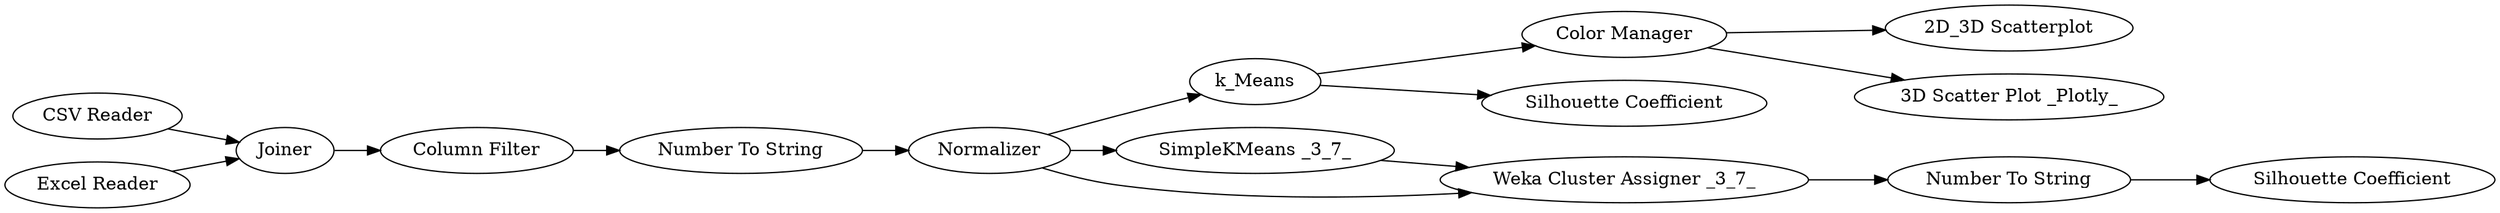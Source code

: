 digraph {
	2 [label="CSV Reader"]
	3 [label=Joiner]
	4 [label="Excel Reader"]
	5 [label="Column Filter"]
	6 [label="Number To String"]
	7 [label=Normalizer]
	8 [label=k_Means]
	9 [label="Color Manager"]
	10 [label="2D_3D Scatterplot"]
	11 [label="3D Scatter Plot _Plotly_"]
	12 [label="Silhouette Coefficient"]
	13 [label="SimpleKMeans _3_7_"]
	14 [label="Weka Cluster Assigner _3_7_"]
	15 [label="Silhouette Coefficient"]
	16 [label="Number To String"]
	2 -> 3
	3 -> 5
	4 -> 3
	5 -> 6
	6 -> 7
	7 -> 14
	7 -> 13
	7 -> 8
	8 -> 9
	8 -> 12
	9 -> 11
	9 -> 10
	13 -> 14
	14 -> 16
	16 -> 15
	rankdir=LR
}
